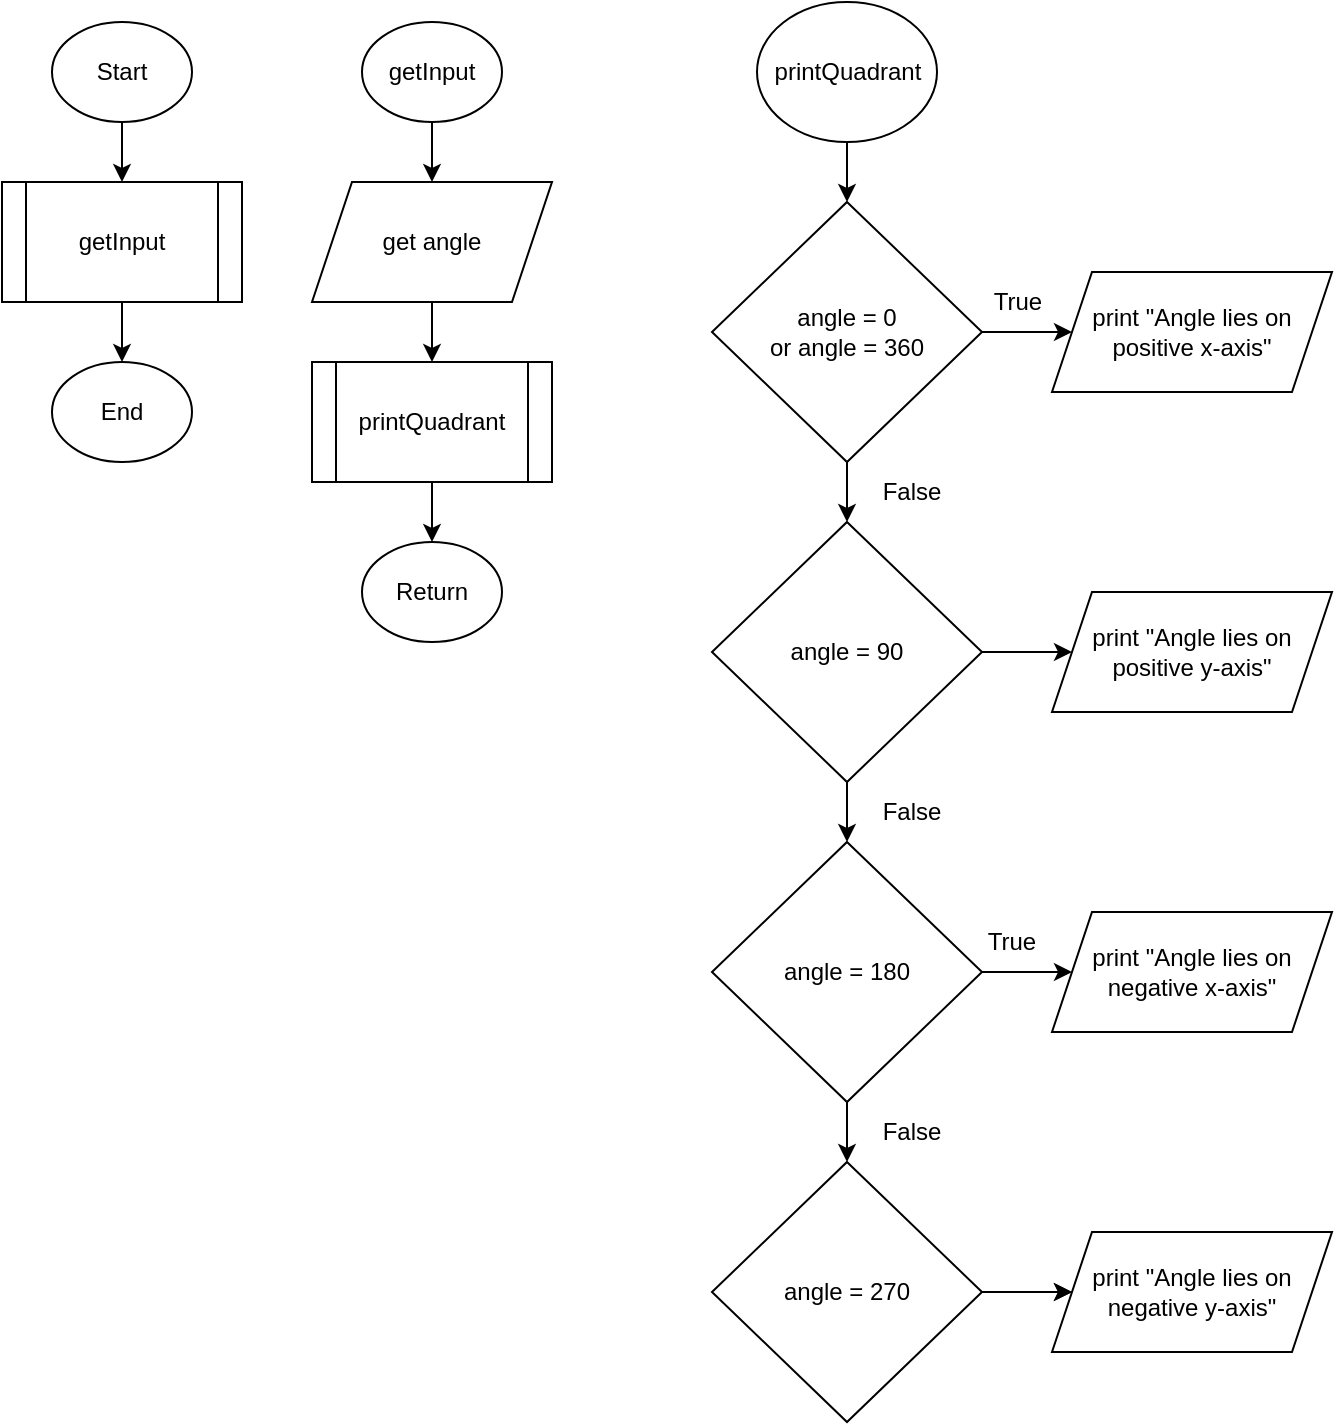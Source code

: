 <mxfile version="22.1.11" type="github">
  <diagram id="C5RBs43oDa-KdzZeNtuy" name="Page-1">
    <mxGraphModel dx="1249" dy="542" grid="1" gridSize="10" guides="1" tooltips="1" connect="1" arrows="1" fold="1" page="1" pageScale="1" pageWidth="827" pageHeight="1169" math="0" shadow="0">
      <root>
        <mxCell id="WIyWlLk6GJQsqaUBKTNV-0" />
        <mxCell id="WIyWlLk6GJQsqaUBKTNV-1" parent="WIyWlLk6GJQsqaUBKTNV-0" />
        <mxCell id="VfL3mGTwOt3X3KC27REF-4" value="" style="edgeStyle=orthogonalEdgeStyle;rounded=0;orthogonalLoop=1;jettySize=auto;html=1;" edge="1" parent="WIyWlLk6GJQsqaUBKTNV-1" source="VfL3mGTwOt3X3KC27REF-2" target="VfL3mGTwOt3X3KC27REF-3">
          <mxGeometry relative="1" as="geometry" />
        </mxCell>
        <mxCell id="VfL3mGTwOt3X3KC27REF-2" value="Start" style="ellipse;whiteSpace=wrap;html=1;" vertex="1" parent="WIyWlLk6GJQsqaUBKTNV-1">
          <mxGeometry x="110" y="70" width="70" height="50" as="geometry" />
        </mxCell>
        <mxCell id="VfL3mGTwOt3X3KC27REF-9" value="" style="edgeStyle=orthogonalEdgeStyle;rounded=0;orthogonalLoop=1;jettySize=auto;html=1;" edge="1" parent="WIyWlLk6GJQsqaUBKTNV-1" source="VfL3mGTwOt3X3KC27REF-3" target="VfL3mGTwOt3X3KC27REF-8">
          <mxGeometry relative="1" as="geometry" />
        </mxCell>
        <mxCell id="VfL3mGTwOt3X3KC27REF-3" value="getInput" style="shape=process;whiteSpace=wrap;html=1;backgroundOutline=1;" vertex="1" parent="WIyWlLk6GJQsqaUBKTNV-1">
          <mxGeometry x="85" y="150" width="120" height="60" as="geometry" />
        </mxCell>
        <mxCell id="VfL3mGTwOt3X3KC27REF-8" value="End" style="ellipse;whiteSpace=wrap;html=1;" vertex="1" parent="WIyWlLk6GJQsqaUBKTNV-1">
          <mxGeometry x="110" y="240" width="70" height="50" as="geometry" />
        </mxCell>
        <mxCell id="VfL3mGTwOt3X3KC27REF-12" value="" style="edgeStyle=orthogonalEdgeStyle;rounded=0;orthogonalLoop=1;jettySize=auto;html=1;" edge="1" parent="WIyWlLk6GJQsqaUBKTNV-1" source="VfL3mGTwOt3X3KC27REF-10" target="VfL3mGTwOt3X3KC27REF-11">
          <mxGeometry relative="1" as="geometry" />
        </mxCell>
        <mxCell id="VfL3mGTwOt3X3KC27REF-10" value="getInput" style="ellipse;whiteSpace=wrap;html=1;" vertex="1" parent="WIyWlLk6GJQsqaUBKTNV-1">
          <mxGeometry x="265" y="70" width="70" height="50" as="geometry" />
        </mxCell>
        <mxCell id="VfL3mGTwOt3X3KC27REF-14" value="" style="edgeStyle=orthogonalEdgeStyle;rounded=0;orthogonalLoop=1;jettySize=auto;html=1;" edge="1" parent="WIyWlLk6GJQsqaUBKTNV-1" source="VfL3mGTwOt3X3KC27REF-11" target="VfL3mGTwOt3X3KC27REF-13">
          <mxGeometry relative="1" as="geometry" />
        </mxCell>
        <mxCell id="VfL3mGTwOt3X3KC27REF-11" value="get angle" style="shape=parallelogram;perimeter=parallelogramPerimeter;whiteSpace=wrap;html=1;fixedSize=1;" vertex="1" parent="WIyWlLk6GJQsqaUBKTNV-1">
          <mxGeometry x="240" y="150" width="120" height="60" as="geometry" />
        </mxCell>
        <mxCell id="VfL3mGTwOt3X3KC27REF-16" value="" style="edgeStyle=orthogonalEdgeStyle;rounded=0;orthogonalLoop=1;jettySize=auto;html=1;" edge="1" parent="WIyWlLk6GJQsqaUBKTNV-1" source="VfL3mGTwOt3X3KC27REF-13" target="VfL3mGTwOt3X3KC27REF-15">
          <mxGeometry relative="1" as="geometry" />
        </mxCell>
        <mxCell id="VfL3mGTwOt3X3KC27REF-13" value="printQuadrant" style="shape=process;whiteSpace=wrap;html=1;backgroundOutline=1;" vertex="1" parent="WIyWlLk6GJQsqaUBKTNV-1">
          <mxGeometry x="240" y="240" width="120" height="60" as="geometry" />
        </mxCell>
        <mxCell id="VfL3mGTwOt3X3KC27REF-15" value="Return" style="ellipse;whiteSpace=wrap;html=1;" vertex="1" parent="WIyWlLk6GJQsqaUBKTNV-1">
          <mxGeometry x="265" y="330" width="70" height="50" as="geometry" />
        </mxCell>
        <mxCell id="VfL3mGTwOt3X3KC27REF-19" value="" style="edgeStyle=orthogonalEdgeStyle;rounded=0;orthogonalLoop=1;jettySize=auto;html=1;" edge="1" parent="WIyWlLk6GJQsqaUBKTNV-1" source="VfL3mGTwOt3X3KC27REF-17" target="VfL3mGTwOt3X3KC27REF-18">
          <mxGeometry relative="1" as="geometry" />
        </mxCell>
        <mxCell id="VfL3mGTwOt3X3KC27REF-17" value="printQuadrant" style="ellipse;whiteSpace=wrap;html=1;" vertex="1" parent="WIyWlLk6GJQsqaUBKTNV-1">
          <mxGeometry x="462.5" y="60" width="90" height="70" as="geometry" />
        </mxCell>
        <mxCell id="VfL3mGTwOt3X3KC27REF-21" value="" style="edgeStyle=orthogonalEdgeStyle;rounded=0;orthogonalLoop=1;jettySize=auto;html=1;" edge="1" parent="WIyWlLk6GJQsqaUBKTNV-1" source="VfL3mGTwOt3X3KC27REF-18">
          <mxGeometry relative="1" as="geometry">
            <mxPoint x="620" y="225" as="targetPoint" />
          </mxGeometry>
        </mxCell>
        <mxCell id="VfL3mGTwOt3X3KC27REF-38" value="" style="edgeStyle=orthogonalEdgeStyle;rounded=0;orthogonalLoop=1;jettySize=auto;html=1;" edge="1" parent="WIyWlLk6GJQsqaUBKTNV-1" source="VfL3mGTwOt3X3KC27REF-18" target="VfL3mGTwOt3X3KC27REF-37">
          <mxGeometry relative="1" as="geometry" />
        </mxCell>
        <mxCell id="VfL3mGTwOt3X3KC27REF-18" value="angle = 0 &lt;br&gt;or angle = 360" style="rhombus;whiteSpace=wrap;html=1;" vertex="1" parent="WIyWlLk6GJQsqaUBKTNV-1">
          <mxGeometry x="440" y="160" width="135" height="130" as="geometry" />
        </mxCell>
        <mxCell id="VfL3mGTwOt3X3KC27REF-27" value="" style="edgeStyle=orthogonalEdgeStyle;rounded=0;orthogonalLoop=1;jettySize=auto;html=1;" edge="1" parent="WIyWlLk6GJQsqaUBKTNV-1">
          <mxGeometry relative="1" as="geometry">
            <mxPoint x="572.5" y="545" as="sourcePoint" />
            <mxPoint x="620" y="545" as="targetPoint" />
          </mxGeometry>
        </mxCell>
        <mxCell id="VfL3mGTwOt3X3KC27REF-28" value="True" style="text;html=1;strokeColor=none;fillColor=none;align=center;verticalAlign=middle;whiteSpace=wrap;rounded=0;" vertex="1" parent="WIyWlLk6GJQsqaUBKTNV-1">
          <mxGeometry x="560" y="515" width="60" height="30" as="geometry" />
        </mxCell>
        <mxCell id="VfL3mGTwOt3X3KC27REF-29" value="False" style="text;html=1;strokeColor=none;fillColor=none;align=center;verticalAlign=middle;whiteSpace=wrap;rounded=0;" vertex="1" parent="WIyWlLk6GJQsqaUBKTNV-1">
          <mxGeometry x="510" y="290" width="60" height="30" as="geometry" />
        </mxCell>
        <mxCell id="VfL3mGTwOt3X3KC27REF-31" value="True" style="text;html=1;strokeColor=none;fillColor=none;align=center;verticalAlign=middle;whiteSpace=wrap;rounded=0;" vertex="1" parent="WIyWlLk6GJQsqaUBKTNV-1">
          <mxGeometry x="562.5" y="195" width="60" height="30" as="geometry" />
        </mxCell>
        <mxCell id="VfL3mGTwOt3X3KC27REF-35" value="" style="edgeStyle=orthogonalEdgeStyle;rounded=0;orthogonalLoop=1;jettySize=auto;html=1;" edge="1" parent="WIyWlLk6GJQsqaUBKTNV-1">
          <mxGeometry relative="1" as="geometry">
            <mxPoint x="573.75" y="705" as="sourcePoint" />
            <mxPoint x="620" y="705" as="targetPoint" />
          </mxGeometry>
        </mxCell>
        <mxCell id="VfL3mGTwOt3X3KC27REF-40" value="" style="edgeStyle=orthogonalEdgeStyle;rounded=0;orthogonalLoop=1;jettySize=auto;html=1;" edge="1" parent="WIyWlLk6GJQsqaUBKTNV-1" source="VfL3mGTwOt3X3KC27REF-37" target="VfL3mGTwOt3X3KC27REF-39">
          <mxGeometry relative="1" as="geometry" />
        </mxCell>
        <mxCell id="VfL3mGTwOt3X3KC27REF-47" value="" style="edgeStyle=orthogonalEdgeStyle;rounded=0;orthogonalLoop=1;jettySize=auto;html=1;" edge="1" parent="WIyWlLk6GJQsqaUBKTNV-1" source="VfL3mGTwOt3X3KC27REF-37">
          <mxGeometry relative="1" as="geometry">
            <mxPoint x="620" y="385" as="targetPoint" />
          </mxGeometry>
        </mxCell>
        <mxCell id="VfL3mGTwOt3X3KC27REF-37" value="angle = 90" style="rhombus;whiteSpace=wrap;html=1;" vertex="1" parent="WIyWlLk6GJQsqaUBKTNV-1">
          <mxGeometry x="440" y="320" width="135" height="130" as="geometry" />
        </mxCell>
        <mxCell id="VfL3mGTwOt3X3KC27REF-42" value="" style="edgeStyle=orthogonalEdgeStyle;rounded=0;orthogonalLoop=1;jettySize=auto;html=1;" edge="1" parent="WIyWlLk6GJQsqaUBKTNV-1" source="VfL3mGTwOt3X3KC27REF-39" target="VfL3mGTwOt3X3KC27REF-41">
          <mxGeometry relative="1" as="geometry" />
        </mxCell>
        <mxCell id="VfL3mGTwOt3X3KC27REF-39" value="angle = 180" style="rhombus;whiteSpace=wrap;html=1;" vertex="1" parent="WIyWlLk6GJQsqaUBKTNV-1">
          <mxGeometry x="440" y="480" width="135" height="130" as="geometry" />
        </mxCell>
        <mxCell id="VfL3mGTwOt3X3KC27REF-43" value="" style="edgeStyle=orthogonalEdgeStyle;rounded=0;orthogonalLoop=1;jettySize=auto;html=1;" edge="1" parent="WIyWlLk6GJQsqaUBKTNV-1" source="VfL3mGTwOt3X3KC27REF-41">
          <mxGeometry relative="1" as="geometry">
            <mxPoint x="620" y="705" as="targetPoint" />
          </mxGeometry>
        </mxCell>
        <mxCell id="VfL3mGTwOt3X3KC27REF-41" value="angle = 270" style="rhombus;whiteSpace=wrap;html=1;" vertex="1" parent="WIyWlLk6GJQsqaUBKTNV-1">
          <mxGeometry x="440" y="640" width="135" height="130" as="geometry" />
        </mxCell>
        <mxCell id="VfL3mGTwOt3X3KC27REF-44" value="False" style="text;html=1;strokeColor=none;fillColor=none;align=center;verticalAlign=middle;whiteSpace=wrap;rounded=0;" vertex="1" parent="WIyWlLk6GJQsqaUBKTNV-1">
          <mxGeometry x="510" y="450" width="60" height="30" as="geometry" />
        </mxCell>
        <mxCell id="VfL3mGTwOt3X3KC27REF-45" value="False" style="text;html=1;strokeColor=none;fillColor=none;align=center;verticalAlign=middle;whiteSpace=wrap;rounded=0;" vertex="1" parent="WIyWlLk6GJQsqaUBKTNV-1">
          <mxGeometry x="510" y="610" width="60" height="30" as="geometry" />
        </mxCell>
        <mxCell id="VfL3mGTwOt3X3KC27REF-48" value="print &quot;Angle lies on positive x-axis&quot;" style="shape=parallelogram;perimeter=parallelogramPerimeter;whiteSpace=wrap;html=1;fixedSize=1;" vertex="1" parent="WIyWlLk6GJQsqaUBKTNV-1">
          <mxGeometry x="610" y="195" width="140" height="60" as="geometry" />
        </mxCell>
        <mxCell id="VfL3mGTwOt3X3KC27REF-49" value="print &quot;Angle lies on positive y-axis&quot;" style="shape=parallelogram;perimeter=parallelogramPerimeter;whiteSpace=wrap;html=1;fixedSize=1;" vertex="1" parent="WIyWlLk6GJQsqaUBKTNV-1">
          <mxGeometry x="610" y="355" width="140" height="60" as="geometry" />
        </mxCell>
        <mxCell id="VfL3mGTwOt3X3KC27REF-50" value="print &quot;Angle lies on negative x-axis&quot;" style="shape=parallelogram;perimeter=parallelogramPerimeter;whiteSpace=wrap;html=1;fixedSize=1;" vertex="1" parent="WIyWlLk6GJQsqaUBKTNV-1">
          <mxGeometry x="610" y="515" width="140" height="60" as="geometry" />
        </mxCell>
        <mxCell id="VfL3mGTwOt3X3KC27REF-51" value="print &quot;Angle lies on negative y-axis&quot;" style="shape=parallelogram;perimeter=parallelogramPerimeter;whiteSpace=wrap;html=1;fixedSize=1;" vertex="1" parent="WIyWlLk6GJQsqaUBKTNV-1">
          <mxGeometry x="610" y="675" width="140" height="60" as="geometry" />
        </mxCell>
      </root>
    </mxGraphModel>
  </diagram>
</mxfile>
